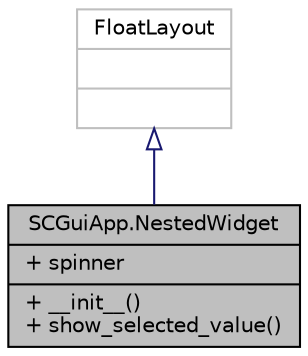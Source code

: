 digraph "SCGuiApp.NestedWidget"
{
  edge [fontname="Helvetica",fontsize="10",labelfontname="Helvetica",labelfontsize="10"];
  node [fontname="Helvetica",fontsize="10",shape=record];
  Node1 [label="{SCGuiApp.NestedWidget\n|+ spinner\l|+ __init__()\l+ show_selected_value()\l}",height=0.2,width=0.4,color="black", fillcolor="grey75", style="filled" fontcolor="black"];
  Node2 -> Node1 [dir="back",color="midnightblue",fontsize="10",style="solid",arrowtail="onormal",fontname="Helvetica"];
  Node2 [label="{FloatLayout\n||}",height=0.2,width=0.4,color="grey75", fillcolor="white", style="filled"];
}

